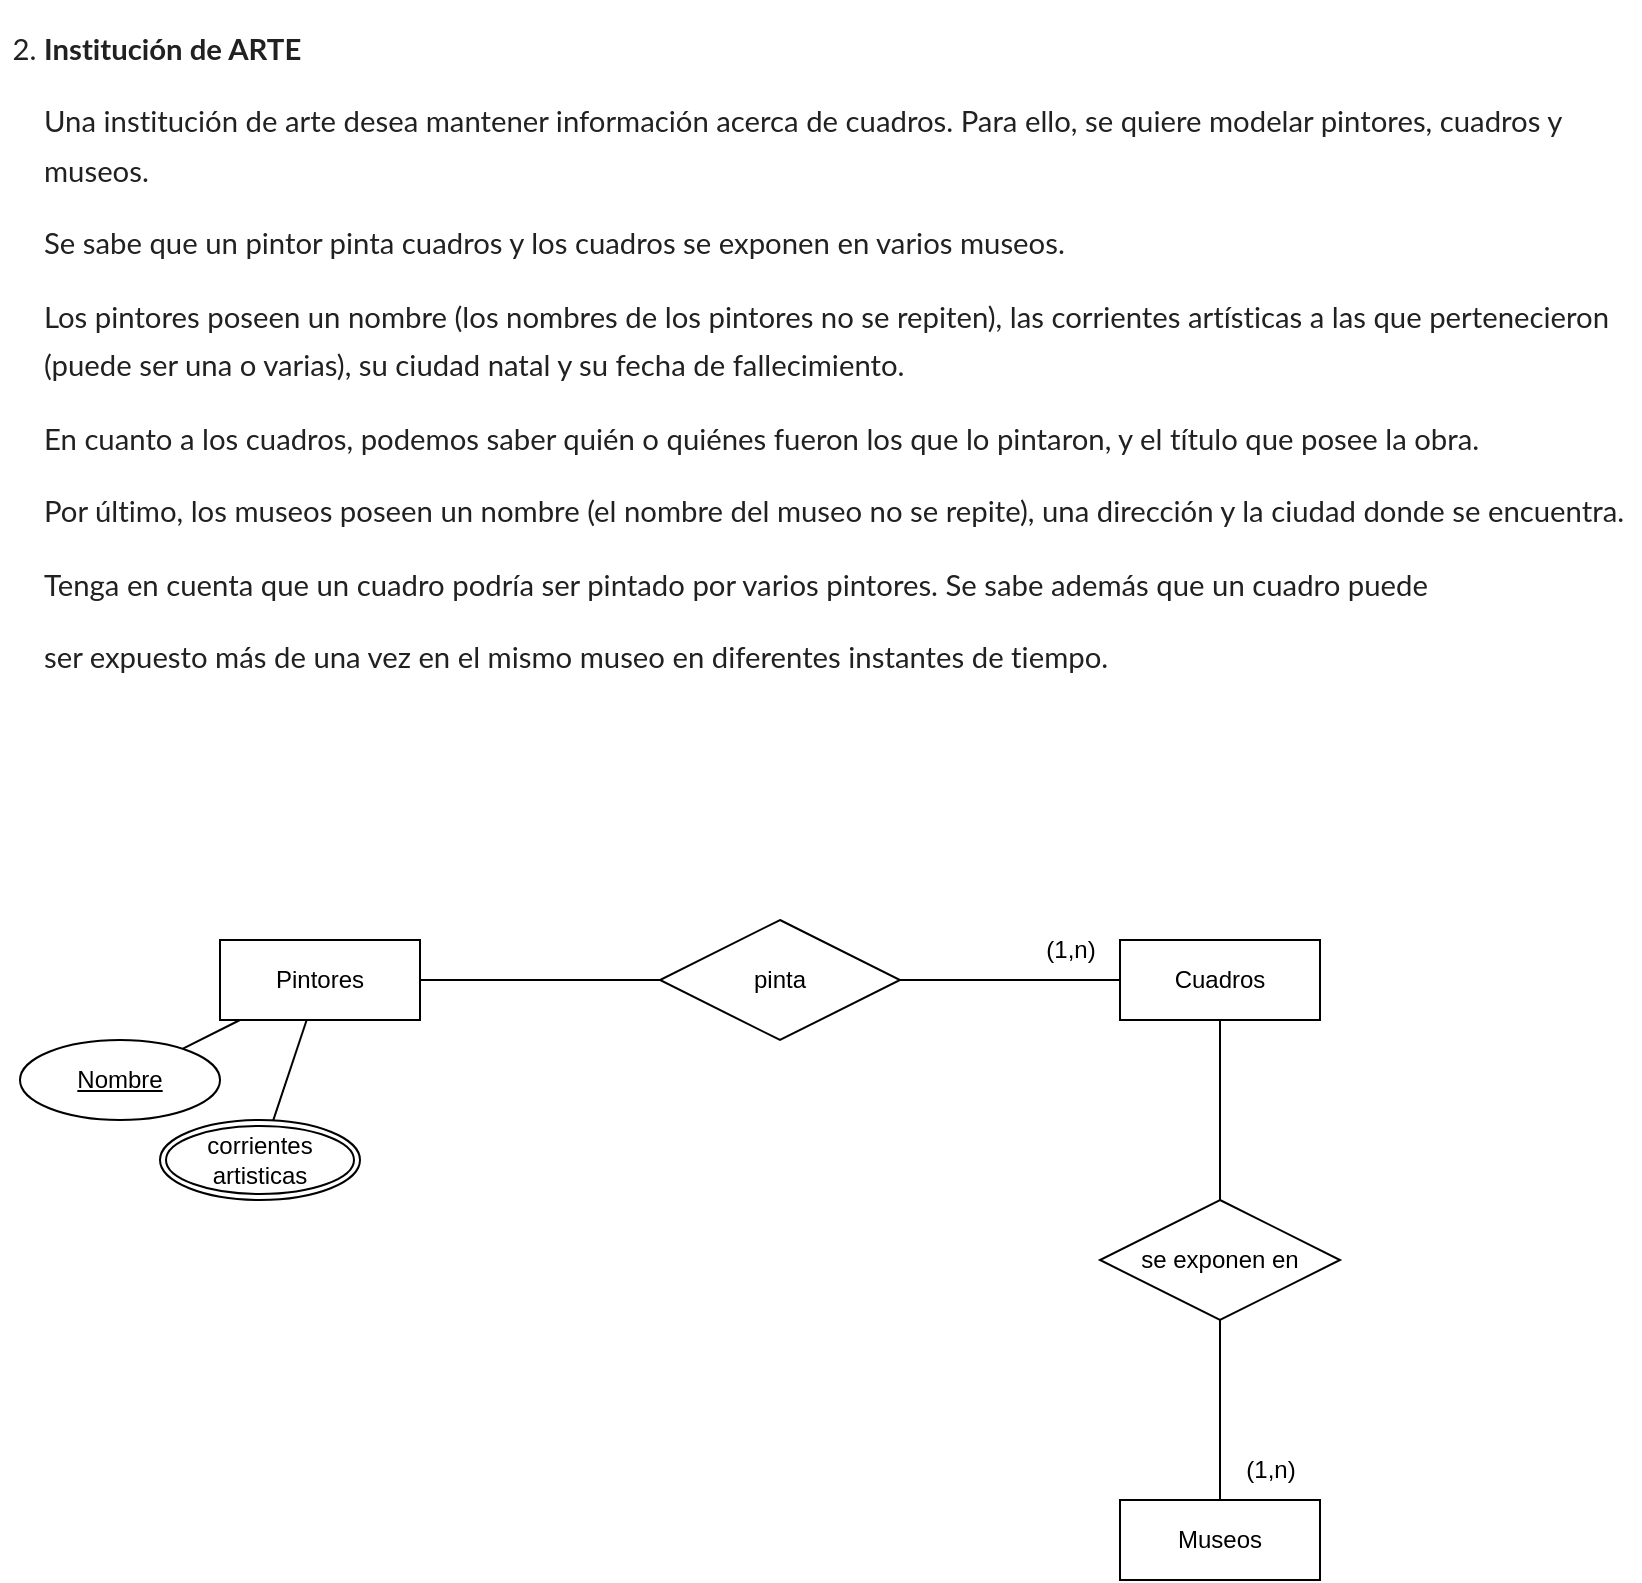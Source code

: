 <mxfile version="20.5.2" type="github">
  <diagram id="Usfkaa2NUjdKAS45TD0_" name="Page-1">
    <mxGraphModel dx="1422" dy="849" grid="1" gridSize="10" guides="1" tooltips="1" connect="1" arrows="1" fold="1" page="1" pageScale="1" pageWidth="827" pageHeight="1169" math="0" shadow="0">
      <root>
        <mxCell id="0" />
        <mxCell id="1" parent="0" />
        <mxCell id="dFSWItL5yCYdIvHghrHA-1" value="&lt;ol style=&quot;box-sizing: border-box; padding: 0px; margin: 6px 0px 0px; color: rgb(0, 0, 0); font-family: sans-serif; font-size: 16px; font-style: normal; font-variant-ligatures: normal; font-variant-caps: normal; font-weight: 400; letter-spacing: normal; orphans: 2; text-align: start; text-indent: 0px; text-transform: none; widows: 2; word-spacing: 0px; -webkit-text-stroke-width: 0px; text-decoration-thickness: initial; text-decoration-style: initial; text-decoration-color: initial; list-style-type: decimal;&quot; start=&quot;2&quot; class=&quot;n8H08c BKnRcf&quot;&gt;&lt;li style=&quot;box-sizing: border-box; font-variant-ligatures: none; margin: 0px 0px 0px 15pt; outline: none; position: relative; text-decoration: inherit; color: rgb(33, 33, 33); font-size: 11pt; font-style: inherit; font-weight: 400; font-family: Lato, sans-serif; line-height: 0; padding-top: 0px; padding-bottom: 0px;&quot; class=&quot;TYR86d zfr3Q&quot; dir=&quot;ltr&quot;&gt;&lt;p style=&quot;box-sizing: border-box; font-variant-ligatures: none; margin: 0px; outline: none; position: relative; text-decoration: inherit; color: rgb(33, 33, 33); font-size: 11pt; font-style: inherit; font-weight: 400; font-family: Lato, sans-serif; line-height: 1.667; padding-top: 0px; padding-bottom: 0px; padding-left: 0px; text-indent: 0px;&quot; class=&quot;CDt4Ke zfr3Q&quot; dir=&quot;ltr&quot;&gt;&lt;span style=&quot;box-sizing: border-box; font-family: Lato;&quot;&gt;&lt;strong style=&quot;font-weight: bold; -webkit-font-smoothing: antialiased; box-sizing: border-box;&quot;&gt;Institución de ARTE&lt;/strong&gt;&lt;/span&gt;&lt;/p&gt;&lt;/li&gt;&lt;/ol&gt;&lt;p style=&quot;box-sizing: border-box; font-variant-ligatures: none; margin: 12px 0px 0px 15pt; outline: none; position: relative; text-decoration-line: inherit; text-decoration-thickness: initial; text-decoration-style: initial; text-decoration-color: initial; color: rgb(33, 33, 33); font-size: 11pt; font-style: normal; font-weight: 400; font-family: Lato, sans-serif; line-height: 1.667; font-variant-caps: normal; letter-spacing: normal; orphans: 2; text-align: start; text-indent: 0px; text-transform: none; widows: 2; word-spacing: 0px; -webkit-text-stroke-width: 0px; padding-left: 0px;&quot; class=&quot;CDt4Ke zfr3Q&quot; dir=&quot;ltr&quot;&gt;Una institución de arte desea mantener información acerca de cuadros. Para ello, se quiere modelar pintores, cuadros y museos.&lt;/p&gt;&lt;p style=&quot;box-sizing: border-box; font-variant-ligatures: none; margin: 12px 0px 0px 15pt; outline: none; position: relative; text-decoration-line: inherit; text-decoration-thickness: initial; text-decoration-style: initial; text-decoration-color: initial; color: rgb(33, 33, 33); font-size: 11pt; font-style: normal; font-weight: 400; font-family: Lato, sans-serif; line-height: 1.667; font-variant-caps: normal; letter-spacing: normal; orphans: 2; text-align: start; text-indent: 0px; text-transform: none; widows: 2; word-spacing: 0px; -webkit-text-stroke-width: 0px; padding-left: 0px;&quot; class=&quot;CDt4Ke zfr3Q&quot; dir=&quot;ltr&quot;&gt;Se sabe que un pintor pinta cuadros y los cuadros se exponen en varios museos.&lt;/p&gt;&lt;p style=&quot;box-sizing: border-box; font-variant-ligatures: none; margin: 12px 0px 0px 15pt; outline: none; position: relative; text-decoration-line: inherit; text-decoration-thickness: initial; text-decoration-style: initial; text-decoration-color: initial; color: rgb(33, 33, 33); font-size: 11pt; font-style: normal; font-weight: 400; font-family: Lato, sans-serif; line-height: 1.667; font-variant-caps: normal; letter-spacing: normal; orphans: 2; text-align: start; text-indent: 0px; text-transform: none; widows: 2; word-spacing: 0px; -webkit-text-stroke-width: 0px; padding-left: 0px;&quot; class=&quot;CDt4Ke zfr3Q&quot; dir=&quot;ltr&quot;&gt;Los pintores poseen un nombre (los nombres de los pintores no se repiten), las corrientes artísticas a las que pertenecieron (puede ser una o varias), su ciudad natal y su fecha de fallecimiento.&lt;/p&gt;&lt;p style=&quot;box-sizing: border-box; font-variant-ligatures: none; margin: 12px 0px 0px 15pt; outline: none; position: relative; text-decoration-line: inherit; text-decoration-thickness: initial; text-decoration-style: initial; text-decoration-color: initial; color: rgb(33, 33, 33); font-size: 11pt; font-style: normal; font-weight: 400; font-family: Lato, sans-serif; line-height: 1.667; font-variant-caps: normal; letter-spacing: normal; orphans: 2; text-align: start; text-indent: 0px; text-transform: none; widows: 2; word-spacing: 0px; -webkit-text-stroke-width: 0px; padding-left: 0px;&quot; class=&quot;CDt4Ke zfr3Q&quot; dir=&quot;ltr&quot;&gt;En cuanto a los cuadros, podemos saber quién o quiénes fueron los que lo pintaron, y el título que posee la obra.&lt;/p&gt;&lt;p style=&quot;box-sizing: border-box; font-variant-ligatures: none; margin: 12px 0px 0px 15pt; outline: none; position: relative; text-decoration-line: inherit; text-decoration-thickness: initial; text-decoration-style: initial; text-decoration-color: initial; color: rgb(33, 33, 33); font-size: 11pt; font-style: normal; font-weight: 400; font-family: Lato, sans-serif; line-height: 1.667; font-variant-caps: normal; letter-spacing: normal; orphans: 2; text-align: start; text-indent: 0px; text-transform: none; widows: 2; word-spacing: 0px; -webkit-text-stroke-width: 0px; padding-left: 0px;&quot; class=&quot;CDt4Ke zfr3Q&quot; dir=&quot;ltr&quot;&gt;Por último, los museos poseen un nombre (el nombre del museo no se repite), una dirección y la ciudad donde se encuentra.&lt;/p&gt;&lt;p style=&quot;box-sizing: border-box; font-variant-ligatures: none; margin: 12px 0px 0px 15pt; outline: none; position: relative; text-decoration-line: inherit; text-decoration-thickness: initial; text-decoration-style: initial; text-decoration-color: initial; color: rgb(33, 33, 33); font-size: 11pt; font-style: normal; font-weight: 400; font-family: Lato, sans-serif; line-height: 1.667; font-variant-caps: normal; letter-spacing: normal; orphans: 2; text-align: start; text-indent: 0px; text-transform: none; widows: 2; word-spacing: 0px; -webkit-text-stroke-width: 0px; padding-left: 0px;&quot; class=&quot;CDt4Ke zfr3Q&quot; dir=&quot;ltr&quot;&gt;Tenga en cuenta que un cuadro podría ser pintado por varios pintores. Se sabe además que un cuadro puede&lt;/p&gt;&lt;p style=&quot;box-sizing: border-box; font-variant-ligatures: none; margin: 12px 0px 0px 15pt; outline: none; position: relative; text-decoration-line: inherit; text-decoration-thickness: initial; text-decoration-style: initial; text-decoration-color: initial; color: rgb(33, 33, 33); font-size: 11pt; font-style: normal; font-weight: 400; font-family: Lato, sans-serif; line-height: 1.667; font-variant-caps: normal; letter-spacing: normal; orphans: 2; text-align: start; text-indent: 0px; text-transform: none; widows: 2; word-spacing: 0px; -webkit-text-stroke-width: 0px; padding-left: 0px;&quot; class=&quot;CDt4Ke zfr3Q&quot; dir=&quot;ltr&quot;&gt;ser expuesto más de una vez en el mismo museo en diferentes instantes de tiempo.&lt;/p&gt;" style="text;whiteSpace=wrap;html=1;" vertex="1" parent="1">
          <mxGeometry y="10" width="820" height="370" as="geometry" />
        </mxCell>
        <mxCell id="dFSWItL5yCYdIvHghrHA-2" value="Pintores" style="whiteSpace=wrap;html=1;align=center;" vertex="1" parent="1">
          <mxGeometry x="110" y="480" width="100" height="40" as="geometry" />
        </mxCell>
        <mxCell id="dFSWItL5yCYdIvHghrHA-3" value="Museos" style="whiteSpace=wrap;html=1;align=center;" vertex="1" parent="1">
          <mxGeometry x="560" y="760" width="100" height="40" as="geometry" />
        </mxCell>
        <mxCell id="dFSWItL5yCYdIvHghrHA-4" value="Cuadros" style="whiteSpace=wrap;html=1;align=center;" vertex="1" parent="1">
          <mxGeometry x="560" y="480" width="100" height="40" as="geometry" />
        </mxCell>
        <mxCell id="dFSWItL5yCYdIvHghrHA-5" value="pinta" style="shape=rhombus;perimeter=rhombusPerimeter;whiteSpace=wrap;html=1;align=center;" vertex="1" parent="1">
          <mxGeometry x="330" y="470" width="120" height="60" as="geometry" />
        </mxCell>
        <mxCell id="dFSWItL5yCYdIvHghrHA-6" value="se exponen en" style="shape=rhombus;perimeter=rhombusPerimeter;whiteSpace=wrap;html=1;align=center;" vertex="1" parent="1">
          <mxGeometry x="550" y="610" width="120" height="60" as="geometry" />
        </mxCell>
        <mxCell id="dFSWItL5yCYdIvHghrHA-7" value="" style="endArrow=none;html=1;rounded=0;" edge="1" parent="1" source="dFSWItL5yCYdIvHghrHA-2" target="dFSWItL5yCYdIvHghrHA-5">
          <mxGeometry relative="1" as="geometry">
            <mxPoint x="330" y="440" as="sourcePoint" />
            <mxPoint x="490" y="440" as="targetPoint" />
          </mxGeometry>
        </mxCell>
        <mxCell id="dFSWItL5yCYdIvHghrHA-8" value="" style="endArrow=none;html=1;rounded=0;" edge="1" parent="1" source="dFSWItL5yCYdIvHghrHA-5" target="dFSWItL5yCYdIvHghrHA-4">
          <mxGeometry relative="1" as="geometry">
            <mxPoint x="330" y="440" as="sourcePoint" />
            <mxPoint x="490" y="440" as="targetPoint" />
          </mxGeometry>
        </mxCell>
        <mxCell id="dFSWItL5yCYdIvHghrHA-9" value="" style="endArrow=none;html=1;rounded=0;" edge="1" parent="1" source="dFSWItL5yCYdIvHghrHA-4" target="dFSWItL5yCYdIvHghrHA-6">
          <mxGeometry relative="1" as="geometry">
            <mxPoint x="330" y="440" as="sourcePoint" />
            <mxPoint x="490" y="440" as="targetPoint" />
          </mxGeometry>
        </mxCell>
        <mxCell id="dFSWItL5yCYdIvHghrHA-10" value="" style="endArrow=none;html=1;rounded=0;" edge="1" parent="1" source="dFSWItL5yCYdIvHghrHA-6" target="dFSWItL5yCYdIvHghrHA-3">
          <mxGeometry relative="1" as="geometry">
            <mxPoint x="330" y="440" as="sourcePoint" />
            <mxPoint x="490" y="440" as="targetPoint" />
          </mxGeometry>
        </mxCell>
        <mxCell id="dFSWItL5yCYdIvHghrHA-11" value="(1,n)" style="text;html=1;align=center;verticalAlign=middle;resizable=0;points=[];autosize=1;strokeColor=none;fillColor=none;" vertex="1" parent="1">
          <mxGeometry x="610" y="730" width="50" height="30" as="geometry" />
        </mxCell>
        <mxCell id="dFSWItL5yCYdIvHghrHA-12" value="(1,n)" style="text;html=1;align=center;verticalAlign=middle;resizable=0;points=[];autosize=1;strokeColor=none;fillColor=none;" vertex="1" parent="1">
          <mxGeometry x="510" y="470" width="50" height="30" as="geometry" />
        </mxCell>
        <mxCell id="dFSWItL5yCYdIvHghrHA-13" value="Nombre" style="ellipse;whiteSpace=wrap;html=1;align=center;fontStyle=4;" vertex="1" parent="1">
          <mxGeometry x="10" y="530" width="100" height="40" as="geometry" />
        </mxCell>
        <mxCell id="dFSWItL5yCYdIvHghrHA-14" value="corrientes artisticas" style="ellipse;shape=doubleEllipse;margin=3;whiteSpace=wrap;html=1;align=center;" vertex="1" parent="1">
          <mxGeometry x="80" y="570" width="100" height="40" as="geometry" />
        </mxCell>
        <mxCell id="dFSWItL5yCYdIvHghrHA-15" value="" style="endArrow=none;html=1;rounded=0;" edge="1" parent="1" source="dFSWItL5yCYdIvHghrHA-2" target="dFSWItL5yCYdIvHghrHA-13">
          <mxGeometry relative="1" as="geometry">
            <mxPoint x="330" y="430" as="sourcePoint" />
            <mxPoint x="490" y="430" as="targetPoint" />
          </mxGeometry>
        </mxCell>
        <mxCell id="dFSWItL5yCYdIvHghrHA-16" value="" style="endArrow=none;html=1;rounded=0;" edge="1" parent="1" source="dFSWItL5yCYdIvHghrHA-2" target="dFSWItL5yCYdIvHghrHA-14">
          <mxGeometry relative="1" as="geometry">
            <mxPoint x="330" y="430" as="sourcePoint" />
            <mxPoint x="490" y="430" as="targetPoint" />
          </mxGeometry>
        </mxCell>
      </root>
    </mxGraphModel>
  </diagram>
</mxfile>
